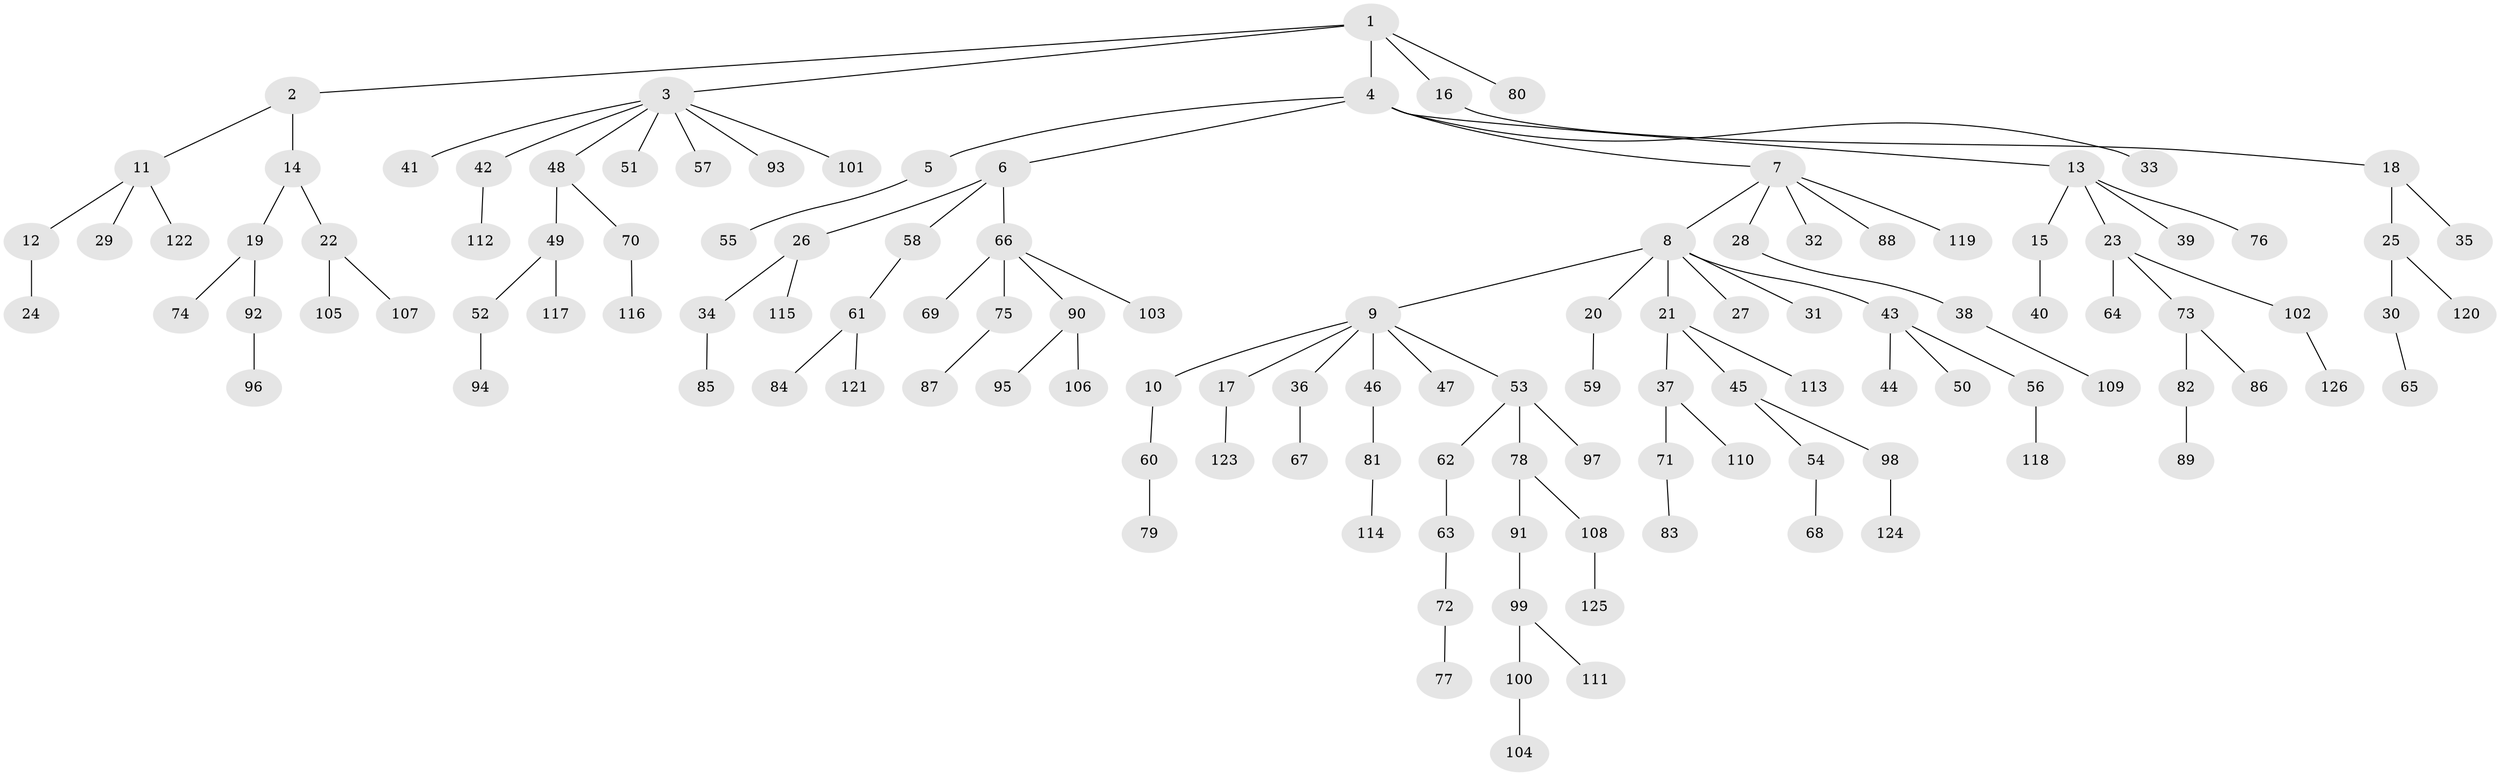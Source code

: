 // coarse degree distribution, {5: 0.053763440860215055, 3: 0.06451612903225806, 7: 0.03225806451612903, 9: 0.010752688172043012, 1: 0.6129032258064516, 2: 0.17204301075268819, 4: 0.043010752688172046, 6: 0.010752688172043012}
// Generated by graph-tools (version 1.1) at 2025/42/03/06/25 10:42:05]
// undirected, 126 vertices, 125 edges
graph export_dot {
graph [start="1"]
  node [color=gray90,style=filled];
  1;
  2;
  3;
  4;
  5;
  6;
  7;
  8;
  9;
  10;
  11;
  12;
  13;
  14;
  15;
  16;
  17;
  18;
  19;
  20;
  21;
  22;
  23;
  24;
  25;
  26;
  27;
  28;
  29;
  30;
  31;
  32;
  33;
  34;
  35;
  36;
  37;
  38;
  39;
  40;
  41;
  42;
  43;
  44;
  45;
  46;
  47;
  48;
  49;
  50;
  51;
  52;
  53;
  54;
  55;
  56;
  57;
  58;
  59;
  60;
  61;
  62;
  63;
  64;
  65;
  66;
  67;
  68;
  69;
  70;
  71;
  72;
  73;
  74;
  75;
  76;
  77;
  78;
  79;
  80;
  81;
  82;
  83;
  84;
  85;
  86;
  87;
  88;
  89;
  90;
  91;
  92;
  93;
  94;
  95;
  96;
  97;
  98;
  99;
  100;
  101;
  102;
  103;
  104;
  105;
  106;
  107;
  108;
  109;
  110;
  111;
  112;
  113;
  114;
  115;
  116;
  117;
  118;
  119;
  120;
  121;
  122;
  123;
  124;
  125;
  126;
  1 -- 2;
  1 -- 3;
  1 -- 4;
  1 -- 16;
  1 -- 80;
  2 -- 11;
  2 -- 14;
  3 -- 41;
  3 -- 42;
  3 -- 48;
  3 -- 51;
  3 -- 57;
  3 -- 93;
  3 -- 101;
  4 -- 5;
  4 -- 6;
  4 -- 7;
  4 -- 13;
  4 -- 33;
  5 -- 55;
  6 -- 26;
  6 -- 58;
  6 -- 66;
  7 -- 8;
  7 -- 28;
  7 -- 32;
  7 -- 88;
  7 -- 119;
  8 -- 9;
  8 -- 20;
  8 -- 21;
  8 -- 27;
  8 -- 31;
  8 -- 43;
  9 -- 10;
  9 -- 17;
  9 -- 36;
  9 -- 46;
  9 -- 47;
  9 -- 53;
  10 -- 60;
  11 -- 12;
  11 -- 29;
  11 -- 122;
  12 -- 24;
  13 -- 15;
  13 -- 23;
  13 -- 39;
  13 -- 76;
  14 -- 19;
  14 -- 22;
  15 -- 40;
  16 -- 18;
  17 -- 123;
  18 -- 25;
  18 -- 35;
  19 -- 74;
  19 -- 92;
  20 -- 59;
  21 -- 37;
  21 -- 45;
  21 -- 113;
  22 -- 105;
  22 -- 107;
  23 -- 64;
  23 -- 73;
  23 -- 102;
  25 -- 30;
  25 -- 120;
  26 -- 34;
  26 -- 115;
  28 -- 38;
  30 -- 65;
  34 -- 85;
  36 -- 67;
  37 -- 71;
  37 -- 110;
  38 -- 109;
  42 -- 112;
  43 -- 44;
  43 -- 50;
  43 -- 56;
  45 -- 54;
  45 -- 98;
  46 -- 81;
  48 -- 49;
  48 -- 70;
  49 -- 52;
  49 -- 117;
  52 -- 94;
  53 -- 62;
  53 -- 78;
  53 -- 97;
  54 -- 68;
  56 -- 118;
  58 -- 61;
  60 -- 79;
  61 -- 84;
  61 -- 121;
  62 -- 63;
  63 -- 72;
  66 -- 69;
  66 -- 75;
  66 -- 90;
  66 -- 103;
  70 -- 116;
  71 -- 83;
  72 -- 77;
  73 -- 82;
  73 -- 86;
  75 -- 87;
  78 -- 91;
  78 -- 108;
  81 -- 114;
  82 -- 89;
  90 -- 95;
  90 -- 106;
  91 -- 99;
  92 -- 96;
  98 -- 124;
  99 -- 100;
  99 -- 111;
  100 -- 104;
  102 -- 126;
  108 -- 125;
}
